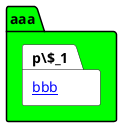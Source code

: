 @startuml
!$pathToBase = "../.."
package "aaa" #00FF00 {
    package "[[$pathToBase/../exampleModuleFolder/aaa/bbb/example_relations.puml bbb]]" as p\$_1 #ffffff {
    }
}
@enduml
